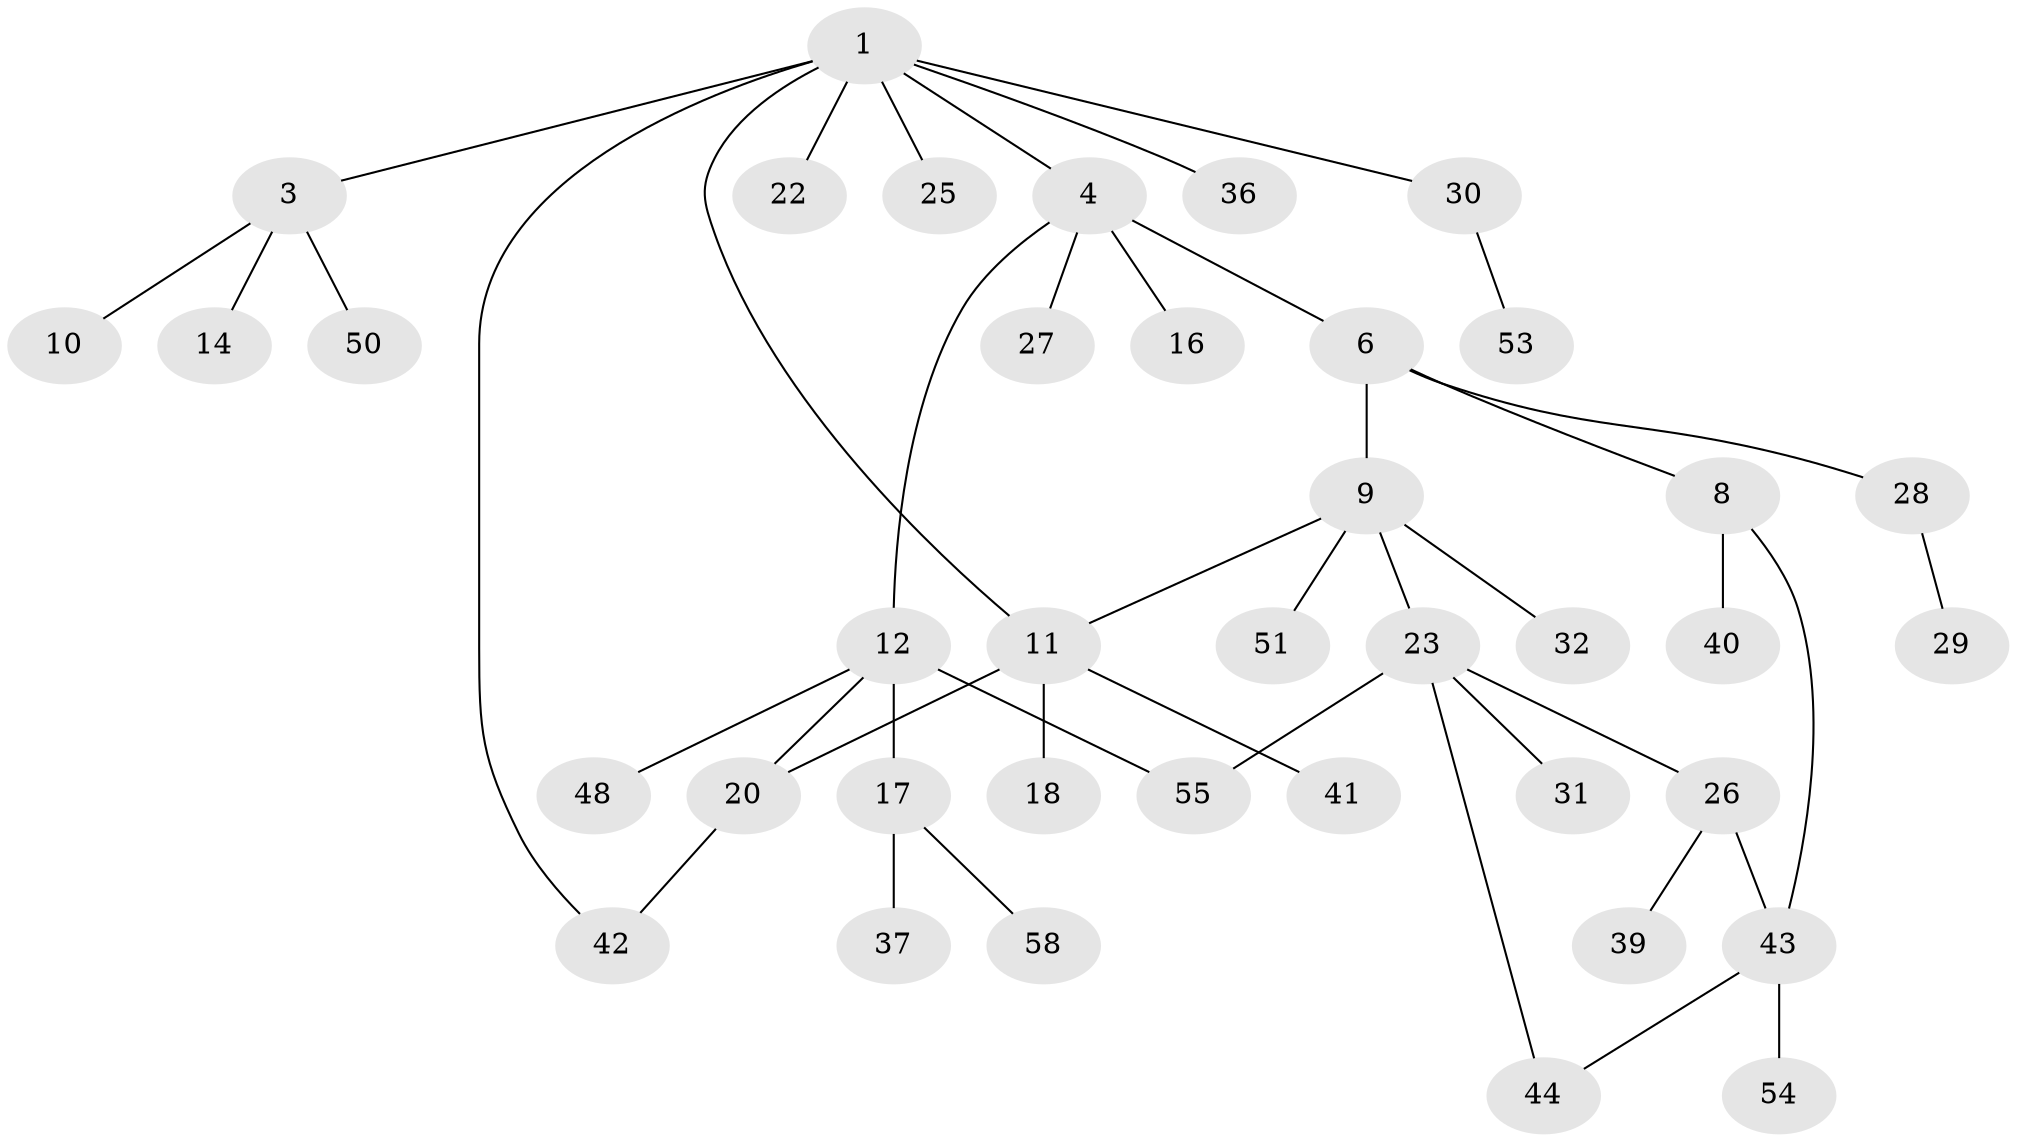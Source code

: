 // Generated by graph-tools (version 1.1) at 2025/23/03/03/25 07:23:30]
// undirected, 39 vertices, 44 edges
graph export_dot {
graph [start="1"]
  node [color=gray90,style=filled];
  1 [super="+2"];
  3 [super="+52"];
  4 [super="+5"];
  6 [super="+7"];
  8 [super="+38"];
  9 [super="+13"];
  10;
  11 [super="+15"];
  12 [super="+47"];
  14;
  16 [super="+19"];
  17 [super="+35"];
  18;
  20 [super="+21"];
  22;
  23 [super="+24"];
  25;
  26 [super="+56"];
  27;
  28 [super="+59"];
  29 [super="+45"];
  30 [super="+34"];
  31 [super="+33"];
  32;
  36;
  37 [super="+49"];
  39;
  40;
  41;
  42 [super="+60"];
  43 [super="+46"];
  44;
  48;
  50;
  51;
  53;
  54 [super="+57"];
  55;
  58;
  1 -- 4;
  1 -- 22;
  1 -- 25;
  1 -- 30;
  1 -- 42;
  1 -- 3;
  1 -- 11;
  1 -- 36;
  3 -- 10;
  3 -- 14;
  3 -- 50;
  4 -- 6;
  4 -- 27;
  4 -- 16;
  4 -- 12;
  6 -- 8;
  6 -- 9;
  6 -- 28;
  8 -- 40;
  8 -- 43;
  9 -- 23;
  9 -- 32;
  9 -- 51;
  9 -- 11;
  11 -- 20;
  11 -- 18;
  11 -- 41;
  12 -- 17;
  12 -- 55;
  12 -- 48;
  12 -- 20;
  17 -- 58;
  17 -- 37;
  20 -- 42;
  23 -- 44;
  23 -- 26;
  23 -- 31;
  23 -- 55;
  26 -- 39;
  26 -- 43;
  28 -- 29;
  30 -- 53;
  43 -- 44;
  43 -- 54;
}
